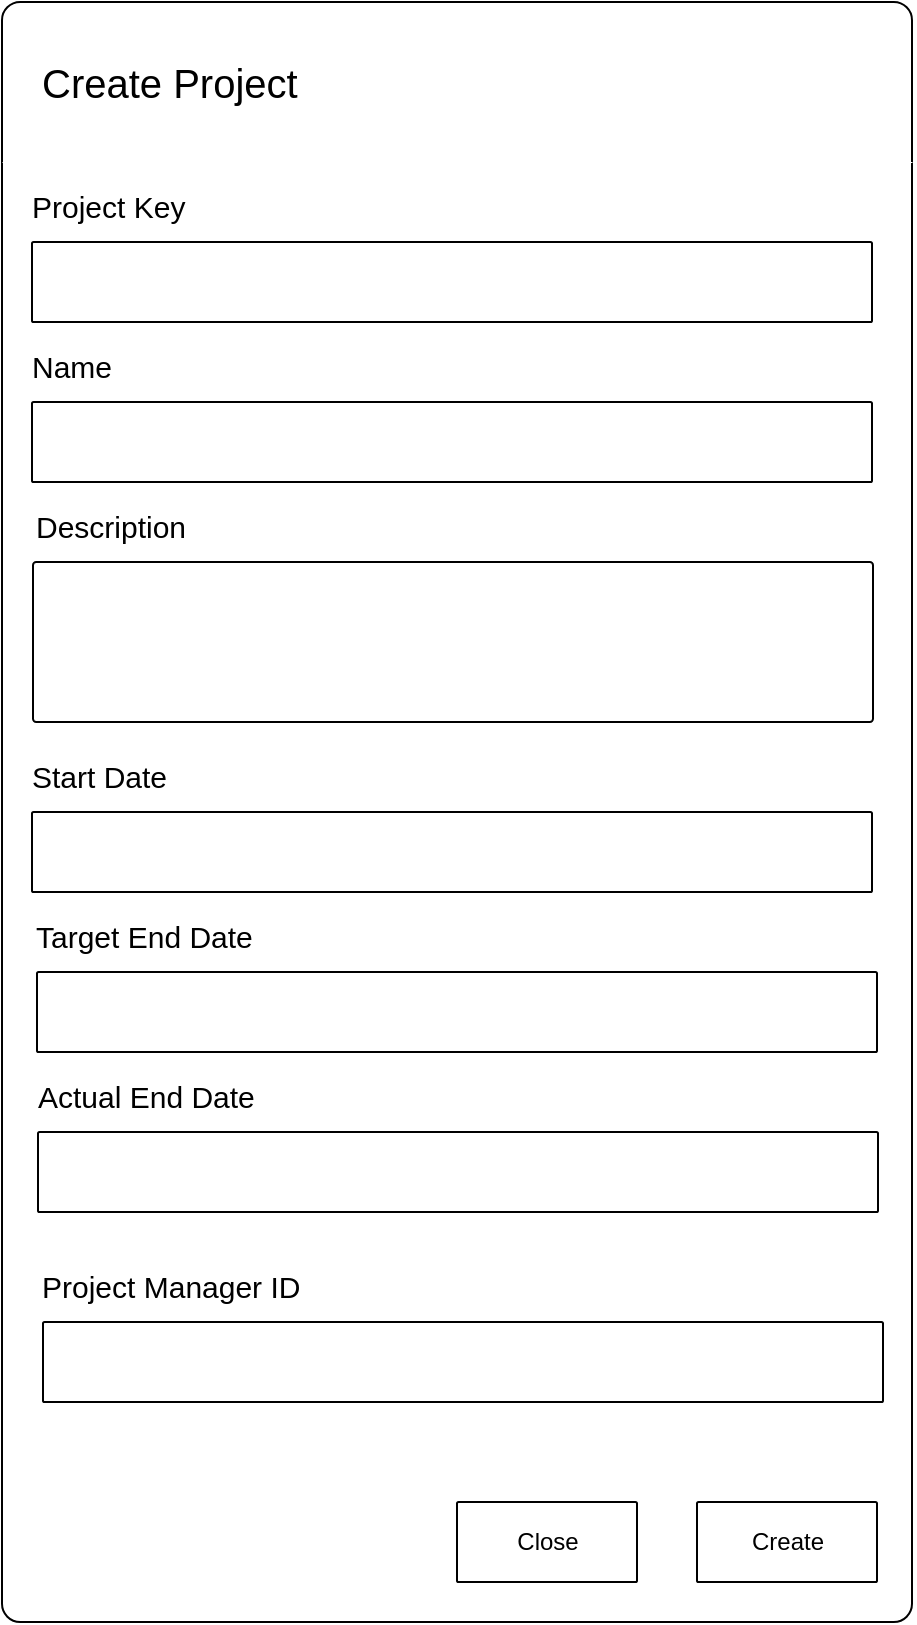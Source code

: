 <mxfile>
    <diagram id="5hoOSq0MT7gR0hAsg4OK" name="Page-1">
        <mxGraphModel dx="998" dy="779" grid="1" gridSize="10" guides="1" tooltips="1" connect="1" arrows="1" fold="1" page="1" pageScale="1" pageWidth="1169" pageHeight="1654" math="0" shadow="0">
            <root>
                <mxCell id="0"/>
                <mxCell id="1" parent="0"/>
                <mxCell id="2" value="" style="rounded=1;whiteSpace=wrap;html=1;gradientColor=none;fillColor=none;glass=0;shadow=0;sketch=0;labelPadding=0;fillOpacity=100;arcSize=2;" parent="1" vertex="1">
                    <mxGeometry x="245" y="160" width="455" height="810" as="geometry"/>
                </mxCell>
                <mxCell id="3" value="" style="endArrow=none;html=1;rounded=0;fontSize=22;entryX=1;entryY=0.25;entryDx=0;entryDy=0;exitX=0;exitY=0.25;exitDx=0;exitDy=0;strokeColor=#FFFFFF;strokeWidth=0.5;fillColor=#f5f5f5;" parent="1" edge="1">
                    <mxGeometry width="50" height="50" relative="1" as="geometry">
                        <mxPoint x="245" y="240" as="sourcePoint"/>
                        <mxPoint x="700" y="240" as="targetPoint"/>
                    </mxGeometry>
                </mxCell>
                <mxCell id="4" value="&lt;font style=&quot;font-size: 20px;&quot;&gt;Create Project&lt;/font&gt;" style="text;html=1;align=left;verticalAlign=middle;resizable=0;points=[];autosize=1;strokeColor=none;fillColor=none;" parent="1" vertex="1">
                    <mxGeometry x="262.5" y="180" width="150" height="40" as="geometry"/>
                </mxCell>
                <mxCell id="5" value="" style="rounded=1;whiteSpace=wrap;html=1;gradientColor=none;fillColor=none;glass=0;shadow=0;sketch=0;labelPadding=0;fillOpacity=100;arcSize=2;" parent="1" vertex="1">
                    <mxGeometry x="260" y="280" width="420" height="40" as="geometry"/>
                </mxCell>
                <mxCell id="6" value="&lt;font style=&quot;font-size: 15px;&quot;&gt;Project Key&lt;/font&gt;" style="text;html=1;align=left;verticalAlign=middle;resizable=0;points=[];autosize=1;strokeColor=none;fillColor=none;fontSize=20;" parent="1" vertex="1">
                    <mxGeometry x="257.5" y="240" width="100" height="40" as="geometry"/>
                </mxCell>
                <mxCell id="7" value="" style="rounded=1;whiteSpace=wrap;html=1;gradientColor=none;fillColor=none;glass=0;shadow=0;sketch=0;labelPadding=0;fillOpacity=100;arcSize=2;" parent="1" vertex="1">
                    <mxGeometry x="260" y="360" width="420" height="40" as="geometry"/>
                </mxCell>
                <mxCell id="8" value="&lt;font style=&quot;font-size: 15px;&quot;&gt;Name&lt;/font&gt;" style="text;html=1;align=left;verticalAlign=middle;resizable=0;points=[];autosize=1;strokeColor=none;fillColor=none;fontSize=20;" parent="1" vertex="1">
                    <mxGeometry x="257.5" y="320" width="60" height="40" as="geometry"/>
                </mxCell>
                <mxCell id="9" value="" style="rounded=1;whiteSpace=wrap;html=1;gradientColor=none;fillColor=none;glass=0;shadow=0;sketch=0;labelPadding=0;fillOpacity=100;arcSize=2;" parent="1" vertex="1">
                    <mxGeometry x="260.5" y="440" width="420" height="80" as="geometry"/>
                </mxCell>
                <mxCell id="10" value="&lt;font style=&quot;font-size: 15px;&quot;&gt;Description&lt;/font&gt;" style="text;html=1;align=left;verticalAlign=middle;resizable=0;points=[];autosize=1;strokeColor=none;fillColor=none;fontSize=20;" parent="1" vertex="1">
                    <mxGeometry x="260" y="400" width="100" height="40" as="geometry"/>
                </mxCell>
                <mxCell id="11" value="" style="rounded=1;whiteSpace=wrap;html=1;gradientColor=none;fillColor=none;glass=0;shadow=0;sketch=0;labelPadding=0;fillOpacity=100;arcSize=2;" parent="1" vertex="1">
                    <mxGeometry x="260" y="565" width="420" height="40" as="geometry"/>
                </mxCell>
                <mxCell id="12" value="&lt;font style=&quot;font-size: 15px;&quot;&gt;Start Date&lt;/font&gt;" style="text;html=1;align=left;verticalAlign=middle;resizable=0;points=[];autosize=1;strokeColor=none;fillColor=none;fontSize=20;" parent="1" vertex="1">
                    <mxGeometry x="257.5" y="525" width="90" height="40" as="geometry"/>
                </mxCell>
                <mxCell id="13" value="" style="rounded=1;whiteSpace=wrap;html=1;gradientColor=none;fillColor=none;glass=0;shadow=0;sketch=0;labelPadding=0;fillOpacity=100;arcSize=2;" parent="1" vertex="1">
                    <mxGeometry x="262.5" y="645" width="420" height="40" as="geometry"/>
                </mxCell>
                <mxCell id="14" value="&lt;font style=&quot;font-size: 15px;&quot;&gt;Target End Date&lt;/font&gt;" style="text;html=1;align=left;verticalAlign=middle;resizable=0;points=[];autosize=1;strokeColor=none;fillColor=none;fontSize=20;" parent="1" vertex="1">
                    <mxGeometry x="260" y="605" width="130" height="40" as="geometry"/>
                </mxCell>
                <mxCell id="15" value="" style="rounded=1;whiteSpace=wrap;html=1;gradientColor=none;fillColor=none;glass=0;shadow=0;sketch=0;labelPadding=0;fillOpacity=100;arcSize=2;" parent="1" vertex="1">
                    <mxGeometry x="263" y="725" width="420" height="40" as="geometry"/>
                </mxCell>
                <mxCell id="16" value="&lt;font style=&quot;font-size: 15px;&quot;&gt;Actual End Date&lt;/font&gt;" style="text;html=1;align=left;verticalAlign=middle;resizable=0;points=[];autosize=1;strokeColor=none;fillColor=none;fontSize=20;" parent="1" vertex="1">
                    <mxGeometry x="260.5" y="685" width="130" height="40" as="geometry"/>
                </mxCell>
                <mxCell id="17" value="Close" style="rounded=1;whiteSpace=wrap;html=1;gradientColor=none;fillColor=none;glass=0;shadow=0;sketch=0;labelPadding=0;fillOpacity=100;arcSize=2;" parent="1" vertex="1">
                    <mxGeometry x="472.5" y="910" width="90" height="40" as="geometry"/>
                </mxCell>
                <mxCell id="18" value="Create" style="rounded=1;whiteSpace=wrap;html=1;gradientColor=none;fillColor=none;glass=0;shadow=0;sketch=0;labelPadding=0;fillOpacity=100;arcSize=2;" parent="1" vertex="1">
                    <mxGeometry x="592.5" y="910" width="90" height="40" as="geometry"/>
                </mxCell>
                <mxCell id="19" value="" style="rounded=1;whiteSpace=wrap;html=1;gradientColor=none;fillColor=none;glass=0;shadow=0;sketch=0;labelPadding=0;fillOpacity=100;arcSize=2;" vertex="1" parent="1">
                    <mxGeometry x="265.5" y="820" width="420" height="40" as="geometry"/>
                </mxCell>
                <mxCell id="20" value="&lt;font style=&quot;font-size: 15px;&quot;&gt;Project Manager ID&lt;/font&gt;" style="text;html=1;align=left;verticalAlign=middle;resizable=0;points=[];autosize=1;strokeColor=none;fillColor=none;fontSize=20;" vertex="1" parent="1">
                    <mxGeometry x="263" y="780" width="150" height="40" as="geometry"/>
                </mxCell>
            </root>
        </mxGraphModel>
    </diagram>
</mxfile>